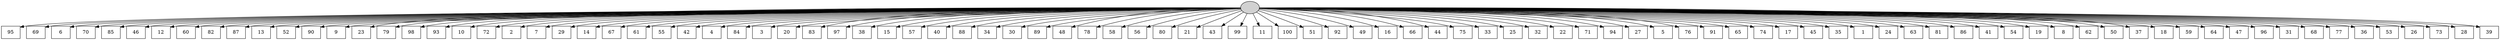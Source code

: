 digraph G {
0[style=filled, fillcolor=grey82, label=""];
1[shape=box,style=filled, fillcolor=white,label="95\n"];
2[shape=box,style=filled, fillcolor=white,label="69\n"];
3[shape=box,style=filled, fillcolor=white,label="6\n"];
4[shape=box,style=filled, fillcolor=white,label="70\n"];
5[shape=box,style=filled, fillcolor=white,label="85\n"];
6[shape=box,style=filled, fillcolor=white,label="46\n"];
7[shape=box,style=filled, fillcolor=white,label="12\n"];
8[shape=box,style=filled, fillcolor=white,label="60\n"];
9[shape=box,style=filled, fillcolor=white,label="82\n"];
10[shape=box,style=filled, fillcolor=white,label="87\n"];
11[shape=box,style=filled, fillcolor=white,label="13\n"];
12[shape=box,style=filled, fillcolor=white,label="52\n"];
13[shape=box,style=filled, fillcolor=white,label="90\n"];
14[shape=box,style=filled, fillcolor=white,label="9\n"];
15[shape=box,style=filled, fillcolor=white,label="23\n"];
16[shape=box,style=filled, fillcolor=white,label="79\n"];
17[shape=box,style=filled, fillcolor=white,label="98\n"];
18[shape=box,style=filled, fillcolor=white,label="93\n"];
19[shape=box,style=filled, fillcolor=white,label="10\n"];
20[shape=box,style=filled, fillcolor=white,label="72\n"];
21[shape=box,style=filled, fillcolor=white,label="2\n"];
22[shape=box,style=filled, fillcolor=white,label="7\n"];
23[shape=box,style=filled, fillcolor=white,label="29\n"];
24[shape=box,style=filled, fillcolor=white,label="14\n"];
25[shape=box,style=filled, fillcolor=white,label="67\n"];
26[shape=box,style=filled, fillcolor=white,label="61\n"];
27[shape=box,style=filled, fillcolor=white,label="55\n"];
28[shape=box,style=filled, fillcolor=white,label="42\n"];
29[shape=box,style=filled, fillcolor=white,label="4\n"];
30[shape=box,style=filled, fillcolor=white,label="84\n"];
31[shape=box,style=filled, fillcolor=white,label="3\n"];
32[shape=box,style=filled, fillcolor=white,label="20\n"];
33[shape=box,style=filled, fillcolor=white,label="83\n"];
34[shape=box,style=filled, fillcolor=white,label="97\n"];
35[shape=box,style=filled, fillcolor=white,label="38\n"];
36[shape=box,style=filled, fillcolor=white,label="15\n"];
37[shape=box,style=filled, fillcolor=white,label="57\n"];
38[shape=box,style=filled, fillcolor=white,label="40\n"];
39[shape=box,style=filled, fillcolor=white,label="88\n"];
40[shape=box,style=filled, fillcolor=white,label="34\n"];
41[shape=box,style=filled, fillcolor=white,label="30\n"];
42[shape=box,style=filled, fillcolor=white,label="89\n"];
43[shape=box,style=filled, fillcolor=white,label="48\n"];
44[shape=box,style=filled, fillcolor=white,label="78\n"];
45[shape=box,style=filled, fillcolor=white,label="58\n"];
46[shape=box,style=filled, fillcolor=white,label="56\n"];
47[shape=box,style=filled, fillcolor=white,label="80\n"];
48[shape=box,style=filled, fillcolor=white,label="21\n"];
49[shape=box,style=filled, fillcolor=white,label="43\n"];
50[shape=box,style=filled, fillcolor=white,label="99\n"];
51[shape=box,style=filled, fillcolor=white,label="11\n"];
52[shape=box,style=filled, fillcolor=white,label="100\n"];
53[shape=box,style=filled, fillcolor=white,label="51\n"];
54[shape=box,style=filled, fillcolor=white,label="92\n"];
55[shape=box,style=filled, fillcolor=white,label="49\n"];
56[shape=box,style=filled, fillcolor=white,label="16\n"];
57[shape=box,style=filled, fillcolor=white,label="66\n"];
58[shape=box,style=filled, fillcolor=white,label="44\n"];
59[shape=box,style=filled, fillcolor=white,label="75\n"];
60[shape=box,style=filled, fillcolor=white,label="33\n"];
61[shape=box,style=filled, fillcolor=white,label="25\n"];
62[shape=box,style=filled, fillcolor=white,label="32\n"];
63[shape=box,style=filled, fillcolor=white,label="22\n"];
64[shape=box,style=filled, fillcolor=white,label="71\n"];
65[shape=box,style=filled, fillcolor=white,label="94\n"];
66[shape=box,style=filled, fillcolor=white,label="27\n"];
67[shape=box,style=filled, fillcolor=white,label="5\n"];
68[shape=box,style=filled, fillcolor=white,label="76\n"];
69[shape=box,style=filled, fillcolor=white,label="91\n"];
70[shape=box,style=filled, fillcolor=white,label="65\n"];
71[shape=box,style=filled, fillcolor=white,label="74\n"];
72[shape=box,style=filled, fillcolor=white,label="17\n"];
73[shape=box,style=filled, fillcolor=white,label="45\n"];
74[shape=box,style=filled, fillcolor=white,label="35\n"];
75[shape=box,style=filled, fillcolor=white,label="1\n"];
76[shape=box,style=filled, fillcolor=white,label="24\n"];
77[shape=box,style=filled, fillcolor=white,label="63\n"];
78[shape=box,style=filled, fillcolor=white,label="81\n"];
79[shape=box,style=filled, fillcolor=white,label="86\n"];
80[shape=box,style=filled, fillcolor=white,label="41\n"];
81[shape=box,style=filled, fillcolor=white,label="54\n"];
82[shape=box,style=filled, fillcolor=white,label="19\n"];
83[shape=box,style=filled, fillcolor=white,label="8\n"];
84[shape=box,style=filled, fillcolor=white,label="62\n"];
85[shape=box,style=filled, fillcolor=white,label="50\n"];
86[shape=box,style=filled, fillcolor=white,label="37\n"];
87[shape=box,style=filled, fillcolor=white,label="18\n"];
88[shape=box,style=filled, fillcolor=white,label="59\n"];
89[shape=box,style=filled, fillcolor=white,label="64\n"];
90[shape=box,style=filled, fillcolor=white,label="47\n"];
91[shape=box,style=filled, fillcolor=white,label="96\n"];
92[shape=box,style=filled, fillcolor=white,label="31\n"];
93[shape=box,style=filled, fillcolor=white,label="68\n"];
94[shape=box,style=filled, fillcolor=white,label="77\n"];
95[shape=box,style=filled, fillcolor=white,label="36\n"];
96[shape=box,style=filled, fillcolor=white,label="53\n"];
97[shape=box,style=filled, fillcolor=white,label="26\n"];
98[shape=box,style=filled, fillcolor=white,label="73\n"];
99[shape=box,style=filled, fillcolor=white,label="28\n"];
100[shape=box,style=filled, fillcolor=white,label="39\n"];
0->1 ;
0->2 ;
0->3 ;
0->4 ;
0->5 ;
0->6 ;
0->7 ;
0->8 ;
0->9 ;
0->10 ;
0->11 ;
0->12 ;
0->13 ;
0->14 ;
0->15 ;
0->16 ;
0->17 ;
0->18 ;
0->19 ;
0->20 ;
0->21 ;
0->22 ;
0->23 ;
0->24 ;
0->25 ;
0->26 ;
0->27 ;
0->28 ;
0->29 ;
0->30 ;
0->31 ;
0->32 ;
0->33 ;
0->34 ;
0->35 ;
0->36 ;
0->37 ;
0->38 ;
0->39 ;
0->40 ;
0->41 ;
0->42 ;
0->43 ;
0->44 ;
0->45 ;
0->46 ;
0->47 ;
0->48 ;
0->49 ;
0->50 ;
0->51 ;
0->52 ;
0->53 ;
0->54 ;
0->55 ;
0->56 ;
0->57 ;
0->58 ;
0->59 ;
0->60 ;
0->61 ;
0->62 ;
0->63 ;
0->64 ;
0->65 ;
0->66 ;
0->67 ;
0->68 ;
0->69 ;
0->70 ;
0->71 ;
0->72 ;
0->73 ;
0->74 ;
0->75 ;
0->76 ;
0->77 ;
0->78 ;
0->79 ;
0->80 ;
0->81 ;
0->82 ;
0->83 ;
0->84 ;
0->85 ;
0->86 ;
0->87 ;
0->88 ;
0->89 ;
0->90 ;
0->91 ;
0->92 ;
0->93 ;
0->94 ;
0->95 ;
0->96 ;
0->97 ;
0->98 ;
0->99 ;
0->100 ;
}
